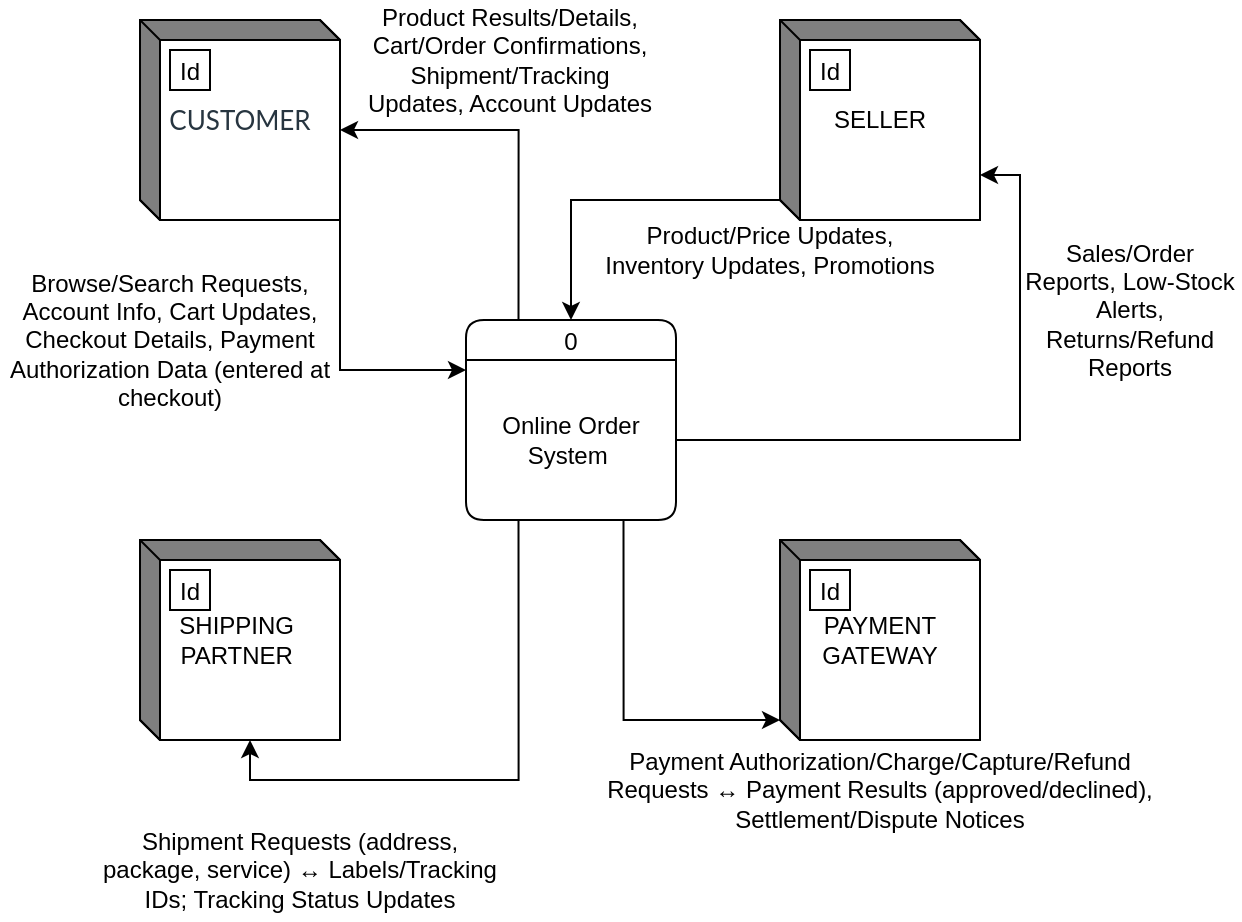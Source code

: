 <mxfile version="28.2.5">
  <diagram name="Page-1" id="a2Uz-Rfnn4IpHRplkJp0">
    <mxGraphModel dx="646" dy="465" grid="1" gridSize="10" guides="1" tooltips="1" connect="1" arrows="1" fold="1" page="1" pageScale="1" pageWidth="850" pageHeight="1100" math="0" shadow="0">
      <root>
        <mxCell id="0" />
        <mxCell id="1" parent="0" />
        <mxCell id="QY5LBYoehK4ceg1x3ypw-1" value="0" style="swimlane;fontStyle=0;childLayout=stackLayout;horizontal=1;startSize=20;fillColor=#ffffff;horizontalStack=0;resizeParent=1;resizeParentMax=0;resizeLast=0;collapsible=0;marginBottom=0;swimlaneFillColor=#ffffff;rounded=1;" vertex="1" parent="1">
          <mxGeometry x="373" y="250" width="105" height="100" as="geometry" />
        </mxCell>
        <mxCell id="QY5LBYoehK4ceg1x3ypw-2" value="Online Order System&amp;nbsp;" style="text;html=1;align=center;verticalAlign=middle;whiteSpace=wrap;rounded=0;" vertex="1" parent="QY5LBYoehK4ceg1x3ypw-1">
          <mxGeometry y="20" width="105" height="80" as="geometry" />
        </mxCell>
        <mxCell id="QY5LBYoehK4ceg1x3ypw-21" style="edgeStyle=orthogonalEdgeStyle;rounded=0;orthogonalLoop=1;jettySize=auto;html=1;exitX=1;exitY=1;exitDx=0;exitDy=0;exitPerimeter=0;entryX=0;entryY=0.25;entryDx=0;entryDy=0;" edge="1" parent="1" source="QY5LBYoehK4ceg1x3ypw-3" target="QY5LBYoehK4ceg1x3ypw-1">
          <mxGeometry relative="1" as="geometry" />
        </mxCell>
        <mxCell id="QY5LBYoehK4ceg1x3ypw-3" value="&lt;span style=&quot;color: rgb(39, 53, 64); font-family: &amp;quot;Lato Extended&amp;quot;, Lato, &amp;quot;Helvetica Neue&amp;quot;, Helvetica, Arial, sans-serif; text-align: start; background-color: rgb(255, 255, 255);&quot;&gt;&lt;font style=&quot;font-size: 13px;&quot;&gt;CUSTOMER&lt;/font&gt;&lt;/span&gt;" style="html=1;dashed=0;whiteSpace=wrap;shape=mxgraph.dfd.externalEntity" vertex="1" parent="1">
          <mxGeometry x="210" y="100" width="100" height="100" as="geometry" />
        </mxCell>
        <mxCell id="QY5LBYoehK4ceg1x3ypw-4" value="Id" style="autosize=1;part=1;resizable=0;strokeColor=inherit;fillColor=inherit;gradientColor=inherit;" vertex="1" parent="QY5LBYoehK4ceg1x3ypw-3">
          <mxGeometry width="20" height="20" relative="1" as="geometry">
            <mxPoint x="15" y="15" as="offset" />
          </mxGeometry>
        </mxCell>
        <mxCell id="QY5LBYoehK4ceg1x3ypw-25" style="edgeStyle=orthogonalEdgeStyle;rounded=0;orthogonalLoop=1;jettySize=auto;html=1;exitX=0;exitY=0;exitDx=0;exitDy=90;exitPerimeter=0;entryX=0.5;entryY=0;entryDx=0;entryDy=0;" edge="1" parent="1" source="QY5LBYoehK4ceg1x3ypw-5" target="QY5LBYoehK4ceg1x3ypw-1">
          <mxGeometry relative="1" as="geometry" />
        </mxCell>
        <mxCell id="QY5LBYoehK4ceg1x3ypw-5" value="SELLER" style="html=1;dashed=0;whiteSpace=wrap;shape=mxgraph.dfd.externalEntity" vertex="1" parent="1">
          <mxGeometry x="530" y="100" width="100" height="100" as="geometry" />
        </mxCell>
        <mxCell id="QY5LBYoehK4ceg1x3ypw-6" value="Id" style="autosize=1;part=1;resizable=0;strokeColor=inherit;fillColor=inherit;gradientColor=inherit;" vertex="1" parent="QY5LBYoehK4ceg1x3ypw-5">
          <mxGeometry width="20" height="20" relative="1" as="geometry">
            <mxPoint x="15" y="15" as="offset" />
          </mxGeometry>
        </mxCell>
        <mxCell id="QY5LBYoehK4ceg1x3ypw-7" value="SHIPPING&amp;nbsp;&lt;div&gt;PARTNER&amp;nbsp;&lt;/div&gt;" style="html=1;dashed=0;whiteSpace=wrap;shape=mxgraph.dfd.externalEntity" vertex="1" parent="1">
          <mxGeometry x="210" y="360" width="100" height="100" as="geometry" />
        </mxCell>
        <mxCell id="QY5LBYoehK4ceg1x3ypw-8" value="Id" style="autosize=1;part=1;resizable=0;strokeColor=inherit;fillColor=inherit;gradientColor=inherit;" vertex="1" parent="QY5LBYoehK4ceg1x3ypw-7">
          <mxGeometry width="20" height="20" relative="1" as="geometry">
            <mxPoint x="15" y="15" as="offset" />
          </mxGeometry>
        </mxCell>
        <mxCell id="QY5LBYoehK4ceg1x3ypw-19" value="PAYMENT GATEWAY" style="html=1;dashed=0;whiteSpace=wrap;shape=mxgraph.dfd.externalEntity" vertex="1" parent="1">
          <mxGeometry x="530" y="360" width="100" height="100" as="geometry" />
        </mxCell>
        <mxCell id="QY5LBYoehK4ceg1x3ypw-20" value="Id" style="autosize=1;part=1;resizable=0;strokeColor=inherit;fillColor=inherit;gradientColor=inherit;" vertex="1" parent="QY5LBYoehK4ceg1x3ypw-19">
          <mxGeometry width="20" height="20" relative="1" as="geometry">
            <mxPoint x="15" y="15" as="offset" />
          </mxGeometry>
        </mxCell>
        <mxCell id="QY5LBYoehK4ceg1x3ypw-22" value=" Browse/Search Requests, Account Info, Cart Updates, Checkout Details, Payment Authorization Data (entered at checkout)" style="text;html=1;align=center;verticalAlign=middle;whiteSpace=wrap;rounded=0;" vertex="1" parent="1">
          <mxGeometry x="140" y="220" width="170" height="80" as="geometry" />
        </mxCell>
        <mxCell id="QY5LBYoehK4ceg1x3ypw-23" style="edgeStyle=orthogonalEdgeStyle;rounded=0;orthogonalLoop=1;jettySize=auto;html=1;exitX=0.25;exitY=0;exitDx=0;exitDy=0;entryX=0;entryY=0;entryDx=100;entryDy=55;entryPerimeter=0;" edge="1" parent="1" source="QY5LBYoehK4ceg1x3ypw-1" target="QY5LBYoehK4ceg1x3ypw-3">
          <mxGeometry relative="1" as="geometry" />
        </mxCell>
        <mxCell id="QY5LBYoehK4ceg1x3ypw-24" value="Product Results/Details, Cart/Order Confirmations, Shipment/Tracking Updates, Account Updates" style="text;html=1;align=center;verticalAlign=middle;whiteSpace=wrap;rounded=0;" vertex="1" parent="1">
          <mxGeometry x="320" y="90" width="150" height="60" as="geometry" />
        </mxCell>
        <mxCell id="QY5LBYoehK4ceg1x3ypw-28" value="Product/Price Updates, Inventory Updates, Promotions" style="text;html=1;align=center;verticalAlign=middle;whiteSpace=wrap;rounded=0;" vertex="1" parent="1">
          <mxGeometry x="440" y="200" width="170" height="30" as="geometry" />
        </mxCell>
        <mxCell id="QY5LBYoehK4ceg1x3ypw-29" style="edgeStyle=orthogonalEdgeStyle;rounded=0;orthogonalLoop=1;jettySize=auto;html=1;exitX=1;exitY=0.5;exitDx=0;exitDy=0;entryX=0;entryY=0;entryDx=100;entryDy=77.5;entryPerimeter=0;" edge="1" parent="1" source="QY5LBYoehK4ceg1x3ypw-2" target="QY5LBYoehK4ceg1x3ypw-5">
          <mxGeometry relative="1" as="geometry" />
        </mxCell>
        <mxCell id="QY5LBYoehK4ceg1x3ypw-30" value="Sales/Order Reports, Low-Stock Alerts, Returns/Refund Reports" style="text;html=1;align=center;verticalAlign=middle;whiteSpace=wrap;rounded=0;" vertex="1" parent="1">
          <mxGeometry x="650" y="200" width="110" height="90" as="geometry" />
        </mxCell>
        <mxCell id="QY5LBYoehK4ceg1x3ypw-31" style="edgeStyle=orthogonalEdgeStyle;rounded=0;orthogonalLoop=1;jettySize=auto;html=1;exitX=0.75;exitY=1;exitDx=0;exitDy=0;entryX=0;entryY=0;entryDx=0;entryDy=90;entryPerimeter=0;" edge="1" parent="1" source="QY5LBYoehK4ceg1x3ypw-1" target="QY5LBYoehK4ceg1x3ypw-19">
          <mxGeometry relative="1" as="geometry" />
        </mxCell>
        <mxCell id="QY5LBYoehK4ceg1x3ypw-32" value="Payment Authorization/Charge/Capture/Refund Requests ↔ Payment Results (approved/declined), Settlement/Dispute Notices" style="text;html=1;align=center;verticalAlign=middle;whiteSpace=wrap;rounded=0;" vertex="1" parent="1">
          <mxGeometry x="440" y="470" width="280" height="30" as="geometry" />
        </mxCell>
        <mxCell id="QY5LBYoehK4ceg1x3ypw-33" style="edgeStyle=orthogonalEdgeStyle;rounded=0;orthogonalLoop=1;jettySize=auto;html=1;exitX=0.25;exitY=1;exitDx=0;exitDy=0;entryX=0;entryY=0;entryDx=55;entryDy=100;entryPerimeter=0;" edge="1" parent="1" source="QY5LBYoehK4ceg1x3ypw-2" target="QY5LBYoehK4ceg1x3ypw-7">
          <mxGeometry relative="1" as="geometry" />
        </mxCell>
        <mxCell id="QY5LBYoehK4ceg1x3ypw-34" value="Shipment Requests (address, package, service) ↔ Labels/Tracking IDs; Tracking Status Updates" style="text;html=1;align=center;verticalAlign=middle;whiteSpace=wrap;rounded=0;" vertex="1" parent="1">
          <mxGeometry x="190" y="500" width="200" height="50" as="geometry" />
        </mxCell>
      </root>
    </mxGraphModel>
  </diagram>
</mxfile>
